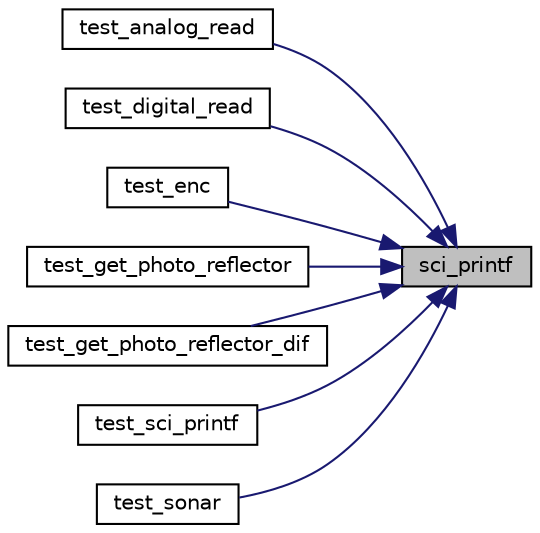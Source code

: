 digraph "sci_printf"
{
 // LATEX_PDF_SIZE
  edge [fontname="Helvetica",fontsize="10",labelfontname="Helvetica",labelfontsize="10"];
  node [fontname="Helvetica",fontsize="10",shape=record];
  rankdir="RL";
  Node1 [label="sci_printf",height=0.2,width=0.4,color="black", fillcolor="grey75", style="filled", fontcolor="black",tooltip="文字列の送信処理"];
  Node1 -> Node2 [dir="back",color="midnightblue",fontsize="10",style="solid",fontname="Helvetica"];
  Node2 [label="test_analog_read",height=0.2,width=0.4,color="black", fillcolor="white", style="filled",URL="$test__function_8c.html#a7fce40f0b0f67043ee962379d5140ee6",tooltip=" "];
  Node1 -> Node3 [dir="back",color="midnightblue",fontsize="10",style="solid",fontname="Helvetica"];
  Node3 [label="test_digital_read",height=0.2,width=0.4,color="black", fillcolor="white", style="filled",URL="$test__function_8c.html#aab8dae652c61f986dcc5d864902a6ffc",tooltip=" "];
  Node1 -> Node4 [dir="back",color="midnightblue",fontsize="10",style="solid",fontname="Helvetica"];
  Node4 [label="test_enc",height=0.2,width=0.4,color="black", fillcolor="white", style="filled",URL="$test__function_8c.html#a110e0ce77b462a854e517e3ba55926f5",tooltip=" "];
  Node1 -> Node5 [dir="back",color="midnightblue",fontsize="10",style="solid",fontname="Helvetica"];
  Node5 [label="test_get_photo_reflector",height=0.2,width=0.4,color="black", fillcolor="white", style="filled",URL="$test__function_8c.html#ad2335ae2e40529ee5e2be25acf690a46",tooltip=" "];
  Node1 -> Node6 [dir="back",color="midnightblue",fontsize="10",style="solid",fontname="Helvetica"];
  Node6 [label="test_get_photo_reflector_dif",height=0.2,width=0.4,color="black", fillcolor="white", style="filled",URL="$test__function_8c.html#ae2a19340c3131b66fde44ad1afd81eb4",tooltip=" "];
  Node1 -> Node7 [dir="back",color="midnightblue",fontsize="10",style="solid",fontname="Helvetica"];
  Node7 [label="test_sci_printf",height=0.2,width=0.4,color="black", fillcolor="white", style="filled",URL="$test__function_8c.html#a4677cf0e1a523e0c1223b66ae2d48578",tooltip=" "];
  Node1 -> Node8 [dir="back",color="midnightblue",fontsize="10",style="solid",fontname="Helvetica"];
  Node8 [label="test_sonar",height=0.2,width=0.4,color="black", fillcolor="white", style="filled",URL="$test__function_8c.html#ab2ceb0b6a03114d50eaba2f4a6780191",tooltip=" "];
}
